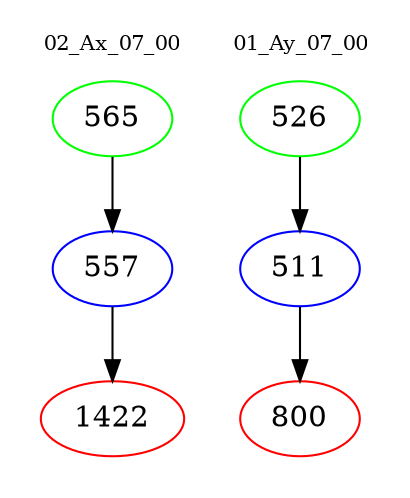 digraph{
subgraph cluster_0 {
color = white
label = "02_Ax_07_00";
fontsize=10;
T0_565 [label="565", color="green"]
T0_565 -> T0_557 [color="black"]
T0_557 [label="557", color="blue"]
T0_557 -> T0_1422 [color="black"]
T0_1422 [label="1422", color="red"]
}
subgraph cluster_1 {
color = white
label = "01_Ay_07_00";
fontsize=10;
T1_526 [label="526", color="green"]
T1_526 -> T1_511 [color="black"]
T1_511 [label="511", color="blue"]
T1_511 -> T1_800 [color="black"]
T1_800 [label="800", color="red"]
}
}
